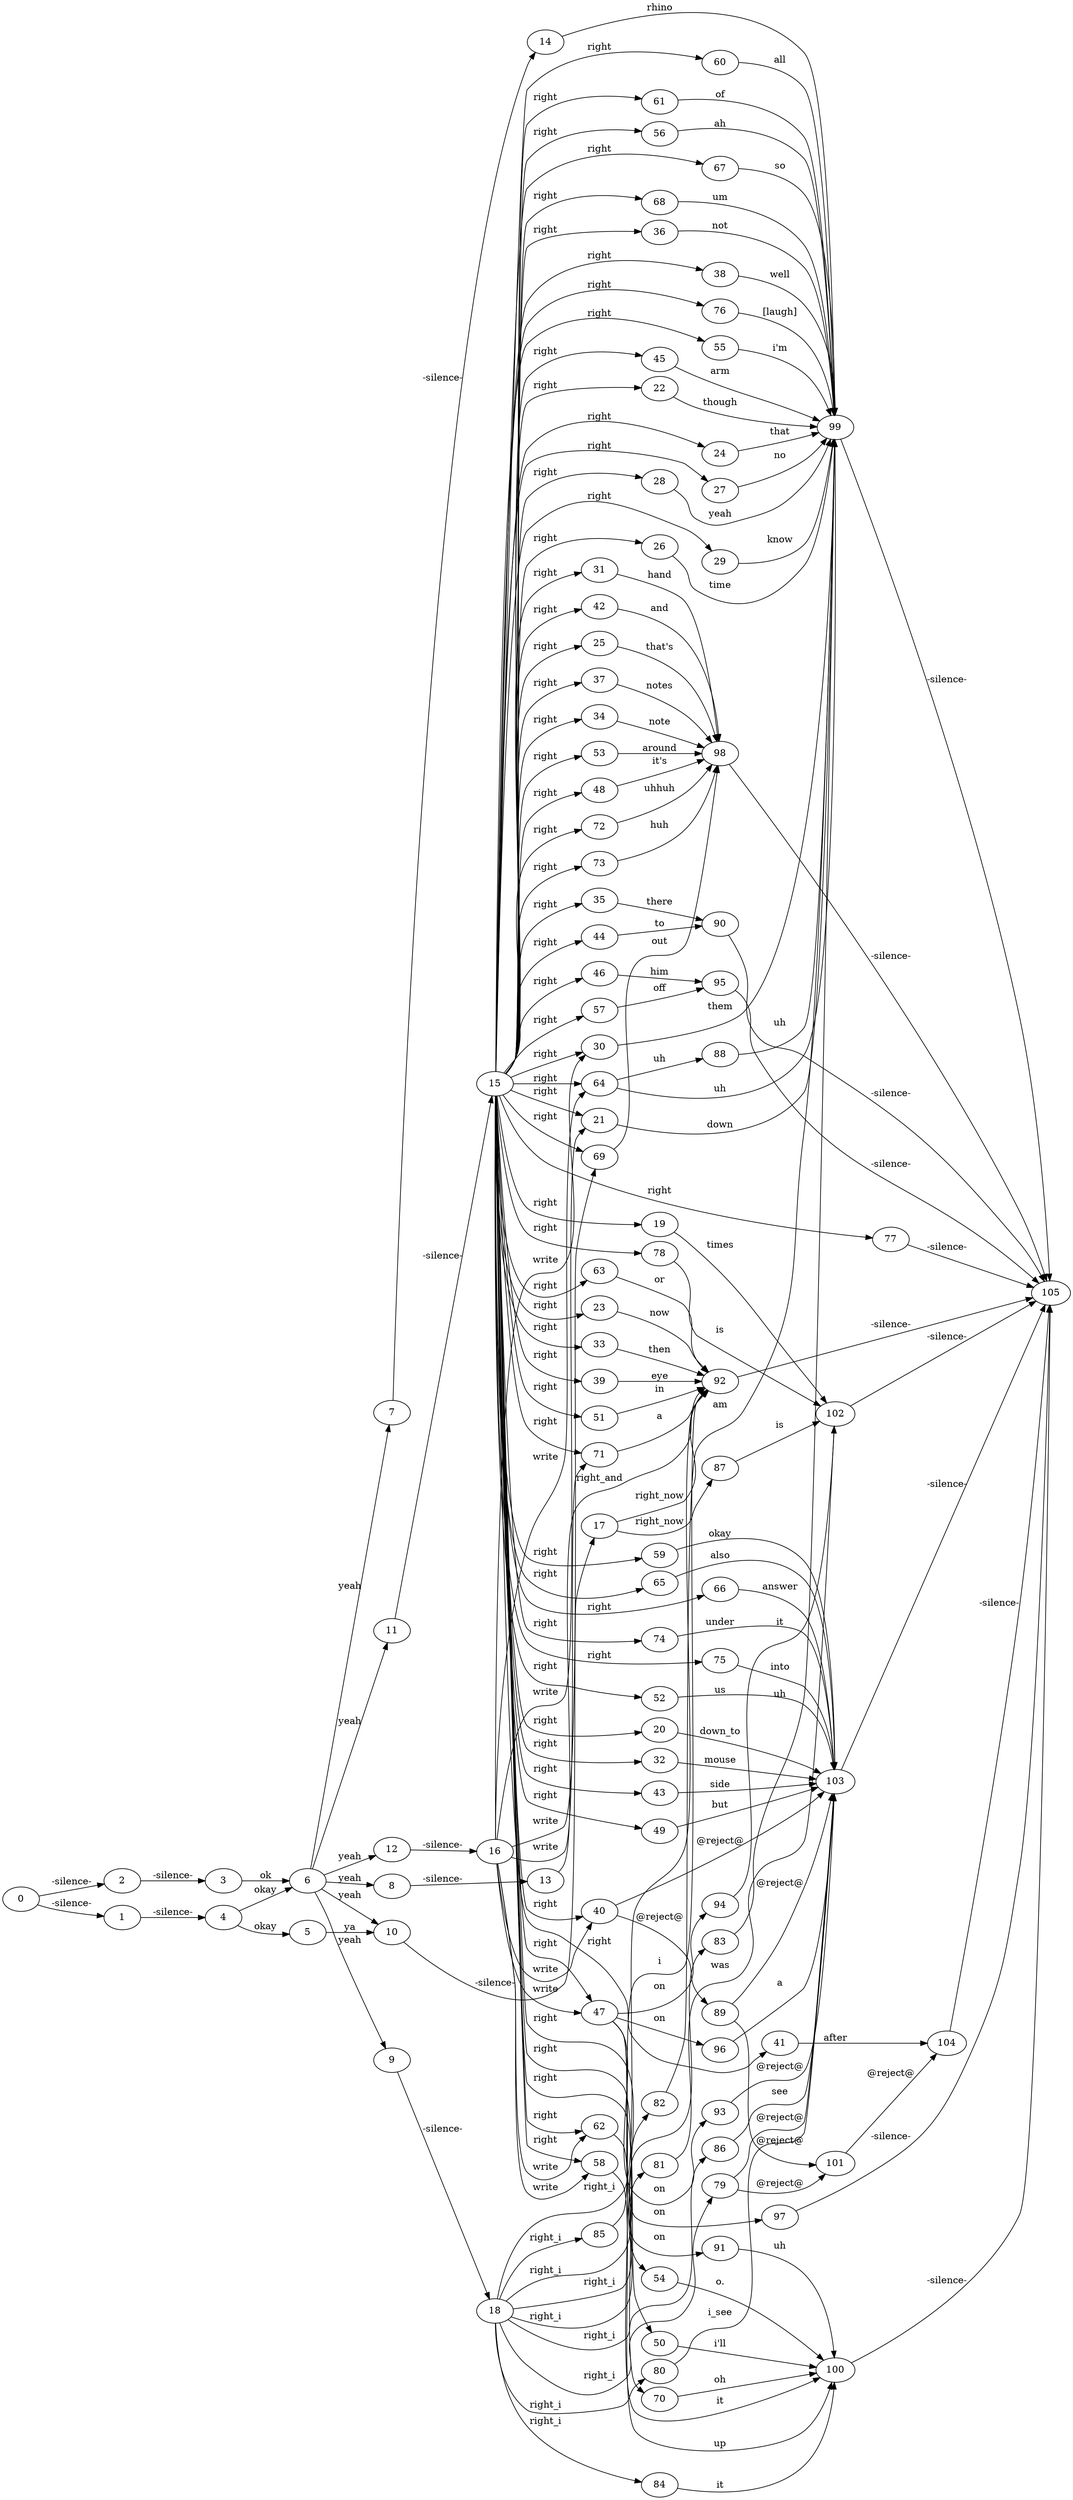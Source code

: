 digraph g {
  rankdir="LR"
  0 -> 1 [label = "-silence-"]
  0 -> 2 [label = "-silence-"]
  1 -> 4 [label = "-silence-"]
  2 -> 3 [label = "-silence-"]
  3 -> 6 [label = "ok"]
  4 -> 5 [label = "okay"]
  4 -> 6 [label = "okay"]
  5 -> 10 [label = "ya"]
  6 -> 7 [label = "yeah"]
  6 -> 8 [label = "yeah"]
  6 -> 9 [label = "yeah"]
  6 -> 10 [label = "yeah"]
  6 -> 11 [label = "yeah"]
  6 -> 12 [label = "yeah"]
  7 -> 14 [label = "-silence-"]
  8 -> 13 [label = "-silence-"]
  9 -> 18 [label = "-silence-"]
  10 -> 17 [label = "-silence-"]
  11 -> 15 [label = "-silence-"]
  12 -> 16 [label = "-silence-"]
  13 -> 92 [label = "right_and"]
  14 -> 99 [label = "rhino"]
  15 -> 19 [label = "right"]
  15 -> 20 [label = "right"]
  15 -> 21 [label = "right"]
  15 -> 22 [label = "right"]
  15 -> 23 [label = "right"]
  15 -> 24 [label = "right"]
  15 -> 25 [label = "right"]
  15 -> 26 [label = "right"]
  15 -> 27 [label = "right"]
  15 -> 28 [label = "right"]
  15 -> 29 [label = "right"]
  15 -> 30 [label = "right"]
  15 -> 31 [label = "right"]
  15 -> 32 [label = "right"]
  15 -> 33 [label = "right"]
  15 -> 34 [label = "right"]
  15 -> 35 [label = "right"]
  15 -> 36 [label = "right"]
  15 -> 37 [label = "right"]
  15 -> 38 [label = "right"]
  15 -> 39 [label = "right"]
  15 -> 40 [label = "right"]
  15 -> 41 [label = "right"]
  15 -> 42 [label = "right"]
  15 -> 43 [label = "right"]
  15 -> 44 [label = "right"]
  15 -> 45 [label = "right"]
  15 -> 46 [label = "right"]
  15 -> 47 [label = "right"]
  15 -> 48 [label = "right"]
  15 -> 49 [label = "right"]
  15 -> 50 [label = "right"]
  15 -> 51 [label = "right"]
  15 -> 52 [label = "right"]
  15 -> 53 [label = "right"]
  15 -> 54 [label = "right"]
  15 -> 55 [label = "right"]
  15 -> 56 [label = "right"]
  15 -> 57 [label = "right"]
  15 -> 58 [label = "right"]
  15 -> 59 [label = "right"]
  15 -> 60 [label = "right"]
  15 -> 61 [label = "right"]
  15 -> 62 [label = "right"]
  15 -> 63 [label = "right"]
  15 -> 64 [label = "right"]
  15 -> 65 [label = "right"]
  15 -> 66 [label = "right"]
  15 -> 67 [label = "right"]
  15 -> 68 [label = "right"]
  15 -> 69 [label = "right"]
  15 -> 70 [label = "right"]
  15 -> 71 [label = "right"]
  15 -> 72 [label = "right"]
  15 -> 73 [label = "right"]
  15 -> 74 [label = "right"]
  15 -> 75 [label = "right"]
  15 -> 76 [label = "right"]
  15 -> 77 [label = "right"]
  15 -> 78 [label = "right"]
  16 -> 21 [label = "write"]
  16 -> 30 [label = "write"]
  16 -> 40 [label = "write"]
  16 -> 47 [label = "write"]
  16 -> 58 [label = "write"]
  16 -> 62 [label = "write"]
  16 -> 64 [label = "write"]
  16 -> 69 [label = "write"]
  16 -> 71 [label = "write"]
  17 -> 87 [label = "right_now"]
  17 -> 92 [label = "right_now"]
  18 -> 79 [label = "right_i"]
  18 -> 80 [label = "right_i"]
  18 -> 81 [label = "right_i"]
  18 -> 82 [label = "right_i"]
  18 -> 83 [label = "right_i"]
  18 -> 84 [label = "right_i"]
  18 -> 85 [label = "right_i"]
  18 -> 86 [label = "right_i"]
  18 -> 92 [label = "right_i"]
  19 -> 102 [label = "times"]
  20 -> 103 [label = "down_to"]
  21 -> 99 [label = "down"]
  22 -> 99 [label = "though"]
  23 -> 92 [label = "now"]
  24 -> 99 [label = "that"]
  25 -> 98 [label = "that's"]
  26 -> 99 [label = "time"]
  27 -> 99 [label = "no"]
  28 -> 99 [label = "yeah"]
  29 -> 99 [label = "know"]
  30 -> 99 [label = "them"]
  31 -> 98 [label = "hand"]
  32 -> 103 [label = "mouse"]
  33 -> 92 [label = "then"]
  34 -> 98 [label = "note"]
  35 -> 90 [label = "there"]
  36 -> 99 [label = "not"]
  37 -> 98 [label = "notes"]
  38 -> 99 [label = "well"]
  39 -> 92 [label = "eye"]
  40 -> 89 [label = "@reject@"]
  40 -> 103 [label = "@reject@"]
  41 -> 104 [label = "after"]
  42 -> 98 [label = "and"]
  43 -> 103 [label = "side"]
  44 -> 90 [label = "to"]
  45 -> 99 [label = "arm"]
  46 -> 95 [label = "him"]
  47 -> 91 [label = "on"]
  47 -> 93 [label = "on"]
  47 -> 94 [label = "on"]
  47 -> 96 [label = "on"]
  47 -> 97 [label = "on"]
  48 -> 98 [label = "it's"]
  49 -> 103 [label = "but"]
  50 -> 100 [label = "i'll"]
  51 -> 92 [label = "in"]
  52 -> 103 [label = "us"]
  53 -> 98 [label = "around"]
  54 -> 100 [label = "o."]
  55 -> 99 [label = "i'm"]
  56 -> 99 [label = "ah"]
  57 -> 95 [label = "off"]
  58 -> 100 [label = "up"]
  59 -> 103 [label = "okay"]
  60 -> 99 [label = "all"]
  61 -> 99 [label = "of"]
  62 -> 100 [label = "it"]
  63 -> 92 [label = "or"]
  64 -> 88 [label = "uh"]
  64 -> 99 [label = "uh"]
  65 -> 103 [label = "also"]
  66 -> 103 [label = "answer"]
  67 -> 99 [label = "so"]
  68 -> 99 [label = "um"]
  69 -> 98 [label = "out"]
  70 -> 100 [label = "oh"]
  71 -> 92 [label = "a"]
  72 -> 98 [label = "uhhuh"]
  73 -> 98 [label = "huh"]
  74 -> 103 [label = "under"]
  75 -> 103 [label = "into"]
  76 -> 99 [label = "[laugh]"]
  77 -> 105 [label = "-silence-"]
  78 -> 102 [label = "is"]
  79 -> 101 [label = "@reject@"]
  79 -> 103 [label = "@reject@"]
  80 -> 103 [label = "i_see"]
  81 -> 102 [label = "was"]
  82 -> 99 [label = "am"]
  83 -> 99 [label = "uh"]
  84 -> 100 [label = "it"]
  85 -> 92 [label = "i"]
  86 -> 103 [label = "see"]
  87 -> 102 [label = "is"]
  88 -> 99 [label = "uh"]
  89 -> 101 [label = "@reject@"]
  89 -> 103 [label = "@reject@"]
  90 -> 105 [label = "-silence-"]
  91 -> 100 [label = "uh"]
  92 -> 105 [label = "-silence-"]
  93 -> 103 [label = "@reject@"]
  94 -> 102 [label = "it"]
  95 -> 105 [label = "-silence-"]
  96 -> 103 [label = "a"]
  97 -> 105 [label = "-silence-"]
  98 -> 105 [label = "-silence-"]
  99 -> 105 [label = "-silence-"]
  100 -> 105 [label = "-silence-"]
  101 -> 104 [label = "@reject@"]
  102 -> 105 [label = "-silence-"]
  103 -> 105 [label = "-silence-"]
  104 -> 105 [label = "-silence-"]
}
